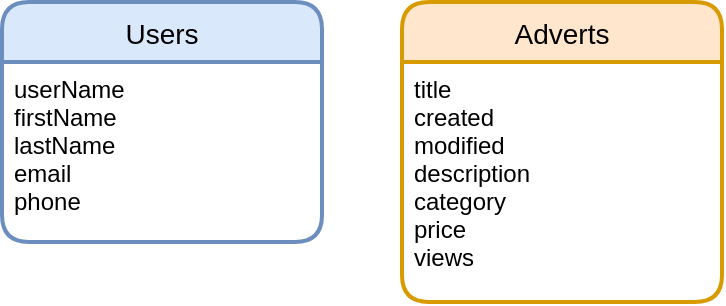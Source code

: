 <mxfile version="14.1.2" type="github">
  <diagram id="PFV4d4pqRK-7dhOkE-_a" name="Page-1">
    <mxGraphModel dx="1422" dy="828" grid="1" gridSize="10" guides="1" tooltips="1" connect="1" arrows="1" fold="1" page="1" pageScale="1" pageWidth="850" pageHeight="1100" background="#FFFFFF" math="0" shadow="0">
      <root>
        <mxCell id="0" />
        <mxCell id="1" parent="0" />
        <mxCell id="gH39R91gkr-ug2lqprvv-2" value="Users" style="swimlane;childLayout=stackLayout;horizontal=1;startSize=30;horizontalStack=0;fontSize=14;fontStyle=0;strokeWidth=2;resizeParent=0;resizeLast=1;shadow=0;dashed=0;align=center;fillColor=#dae8fc;strokeColor=#6c8ebf;rounded=1;" vertex="1" parent="1">
          <mxGeometry x="240" y="80" width="160" height="120" as="geometry" />
        </mxCell>
        <mxCell id="gH39R91gkr-ug2lqprvv-3" value="userName&#xa;firstName&#xa;lastName&#xa;email&#xa;phone" style="align=left;strokeColor=none;fillColor=none;spacingLeft=4;fontSize=12;verticalAlign=top;resizable=0;rotatable=0;part=1;rounded=1;" vertex="1" parent="gH39R91gkr-ug2lqprvv-2">
          <mxGeometry y="30" width="160" height="90" as="geometry" />
        </mxCell>
        <mxCell id="gH39R91gkr-ug2lqprvv-5" value="Adverts" style="swimlane;childLayout=stackLayout;horizontal=1;startSize=30;horizontalStack=0;fontSize=14;fontStyle=0;strokeWidth=2;resizeParent=0;resizeLast=1;shadow=0;dashed=0;align=center;fillColor=#ffe6cc;strokeColor=#d79b00;rounded=1;" vertex="1" parent="1">
          <mxGeometry x="440" y="80" width="160" height="150" as="geometry">
            <mxRectangle x="460" y="80" width="80" height="30" as="alternateBounds" />
          </mxGeometry>
        </mxCell>
        <mxCell id="gH39R91gkr-ug2lqprvv-6" value="title&#xa;created&#xa;modified&#xa;description&#xa;category&#xa;price&#xa;views" style="align=left;strokeColor=none;fillColor=none;spacingLeft=4;fontSize=12;verticalAlign=top;resizable=0;rotatable=0;part=1;rounded=1;" vertex="1" parent="gH39R91gkr-ug2lqprvv-5">
          <mxGeometry y="30" width="160" height="120" as="geometry" />
        </mxCell>
      </root>
    </mxGraphModel>
  </diagram>
</mxfile>
